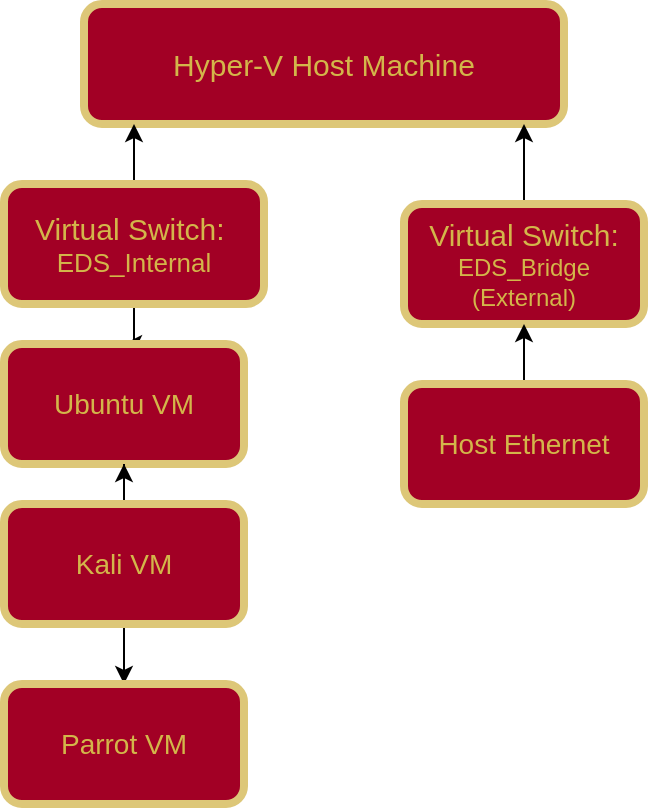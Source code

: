 <mxfile version="26.2.14">
  <diagram name="Page-1" id="rHsQWTbGOgab_UMKQwIw">
    <mxGraphModel dx="3643" dy="659" grid="1" gridSize="10" guides="1" tooltips="1" connect="1" arrows="1" fold="1" page="1" pageScale="1" pageWidth="850" pageHeight="1100" math="0" shadow="0">
      <root>
        <mxCell id="0" />
        <mxCell id="1" parent="0" />
        <mxCell id="KgPdh_fEtPb9r7KRroM1-15" value="&lt;font style=&quot;font-size: 15px;&quot;&gt;Hyper-V Host Machine&lt;/font&gt;" style="rounded=1;whiteSpace=wrap;html=1;fillColor=#a20025;fontColor=light-dark(#d3b64a, #121212);strokeColor=light-dark(#ddc778, #ffc5c5);strokeWidth=4;" vertex="1" parent="1">
          <mxGeometry x="-2240" y="60" width="240" height="60" as="geometry" />
        </mxCell>
        <mxCell id="KgPdh_fEtPb9r7KRroM1-37" value="" style="edgeStyle=orthogonalEdgeStyle;rounded=0;orthogonalLoop=1;jettySize=auto;html=1;" edge="1" parent="1" source="KgPdh_fEtPb9r7KRroM1-21" target="KgPdh_fEtPb9r7KRroM1-15">
          <mxGeometry relative="1" as="geometry">
            <Array as="points">
              <mxPoint x="-2210" y="150" />
              <mxPoint x="-2210" y="150" />
            </Array>
          </mxGeometry>
        </mxCell>
        <mxCell id="KgPdh_fEtPb9r7KRroM1-42" value="" style="edgeStyle=orthogonalEdgeStyle;rounded=0;orthogonalLoop=1;jettySize=auto;html=1;" edge="1" parent="1" source="KgPdh_fEtPb9r7KRroM1-21" target="KgPdh_fEtPb9r7KRroM1-26">
          <mxGeometry relative="1" as="geometry" />
        </mxCell>
        <mxCell id="KgPdh_fEtPb9r7KRroM1-21" value="&lt;span style=&quot;font-size: 15px;&quot;&gt;Virtual Switch:&amp;nbsp;&lt;/span&gt;&lt;div&gt;&lt;font style=&quot;font-size: 13px;&quot;&gt;EDS_Internal&lt;/font&gt;&lt;/div&gt;" style="rounded=1;whiteSpace=wrap;html=1;fillColor=#a20025;fontColor=light-dark(#d3b64a, #121212);strokeColor=light-dark(#ddc778, #ffc5c5);strokeWidth=4;" vertex="1" parent="1">
          <mxGeometry x="-2280" y="150" width="130" height="60" as="geometry" />
        </mxCell>
        <mxCell id="KgPdh_fEtPb9r7KRroM1-46" value="" style="edgeStyle=orthogonalEdgeStyle;rounded=0;orthogonalLoop=1;jettySize=auto;html=1;" edge="1" parent="1" source="KgPdh_fEtPb9r7KRroM1-25" target="KgPdh_fEtPb9r7KRroM1-15">
          <mxGeometry relative="1" as="geometry">
            <Array as="points">
              <mxPoint x="-2020" y="140" />
              <mxPoint x="-2020" y="140" />
            </Array>
          </mxGeometry>
        </mxCell>
        <mxCell id="KgPdh_fEtPb9r7KRroM1-25" value="&lt;span style=&quot;font-size: 15px;&quot;&gt;Virtual Switch:&lt;/span&gt;&lt;div&gt;&lt;font&gt;EDS_Bridge (External)&lt;/font&gt;&lt;/div&gt;" style="rounded=1;whiteSpace=wrap;html=1;fillColor=#a20025;fontColor=light-dark(#d3b64a, #121212);strokeColor=light-dark(#ddc778, #ffc5c5);strokeWidth=4;" vertex="1" parent="1">
          <mxGeometry x="-2080" y="160" width="120" height="60" as="geometry" />
        </mxCell>
        <mxCell id="KgPdh_fEtPb9r7KRroM1-26" value="&lt;font style=&quot;font-size: 14px;&quot;&gt;Ubuntu VM&lt;/font&gt;" style="rounded=1;whiteSpace=wrap;html=1;fillColor=#a20025;fontColor=light-dark(#d3b64a, #121212);strokeColor=light-dark(#ddc778, #ffc5c5);strokeWidth=4;" vertex="1" parent="1">
          <mxGeometry x="-2280" y="230" width="120" height="60" as="geometry" />
        </mxCell>
        <mxCell id="KgPdh_fEtPb9r7KRroM1-45" value="" style="edgeStyle=orthogonalEdgeStyle;rounded=0;orthogonalLoop=1;jettySize=auto;html=1;" edge="1" parent="1" source="KgPdh_fEtPb9r7KRroM1-27" target="KgPdh_fEtPb9r7KRroM1-25">
          <mxGeometry relative="1" as="geometry" />
        </mxCell>
        <mxCell id="KgPdh_fEtPb9r7KRroM1-27" value="&lt;font style=&quot;font-size: 14px;&quot;&gt;Host Ethernet&lt;/font&gt;" style="rounded=1;whiteSpace=wrap;html=1;fillColor=#a20025;fontColor=light-dark(#d3b64a, #121212);strokeColor=light-dark(#ddc778, #ffc5c5);strokeWidth=4;" vertex="1" parent="1">
          <mxGeometry x="-2080" y="250" width="120" height="60" as="geometry" />
        </mxCell>
        <mxCell id="KgPdh_fEtPb9r7KRroM1-43" value="" style="edgeStyle=orthogonalEdgeStyle;rounded=0;orthogonalLoop=1;jettySize=auto;html=1;" edge="1" parent="1" source="KgPdh_fEtPb9r7KRroM1-28" target="KgPdh_fEtPb9r7KRroM1-26">
          <mxGeometry relative="1" as="geometry" />
        </mxCell>
        <mxCell id="KgPdh_fEtPb9r7KRroM1-44" value="" style="edgeStyle=orthogonalEdgeStyle;rounded=0;orthogonalLoop=1;jettySize=auto;html=1;" edge="1" parent="1" source="KgPdh_fEtPb9r7KRroM1-28" target="KgPdh_fEtPb9r7KRroM1-29">
          <mxGeometry relative="1" as="geometry" />
        </mxCell>
        <mxCell id="KgPdh_fEtPb9r7KRroM1-28" value="&lt;font style=&quot;font-size: 14px;&quot;&gt;Kali VM&lt;/font&gt;" style="rounded=1;whiteSpace=wrap;html=1;fillColor=#a20025;fontColor=light-dark(#d3b64a, #121212);strokeColor=light-dark(#ddc778, #ffc5c5);strokeWidth=4;" vertex="1" parent="1">
          <mxGeometry x="-2280" y="310" width="120" height="60" as="geometry" />
        </mxCell>
        <mxCell id="KgPdh_fEtPb9r7KRroM1-29" value="&lt;span style=&quot;font-size: 14px;&quot;&gt;Parrot VM&lt;/span&gt;" style="rounded=1;whiteSpace=wrap;html=1;fillColor=#a20025;fontColor=light-dark(#d3b64a, #121212);strokeColor=light-dark(#ddc778, #ffc5c5);strokeWidth=4;" vertex="1" parent="1">
          <mxGeometry x="-2280" y="400" width="120" height="60" as="geometry" />
        </mxCell>
      </root>
    </mxGraphModel>
  </diagram>
</mxfile>
